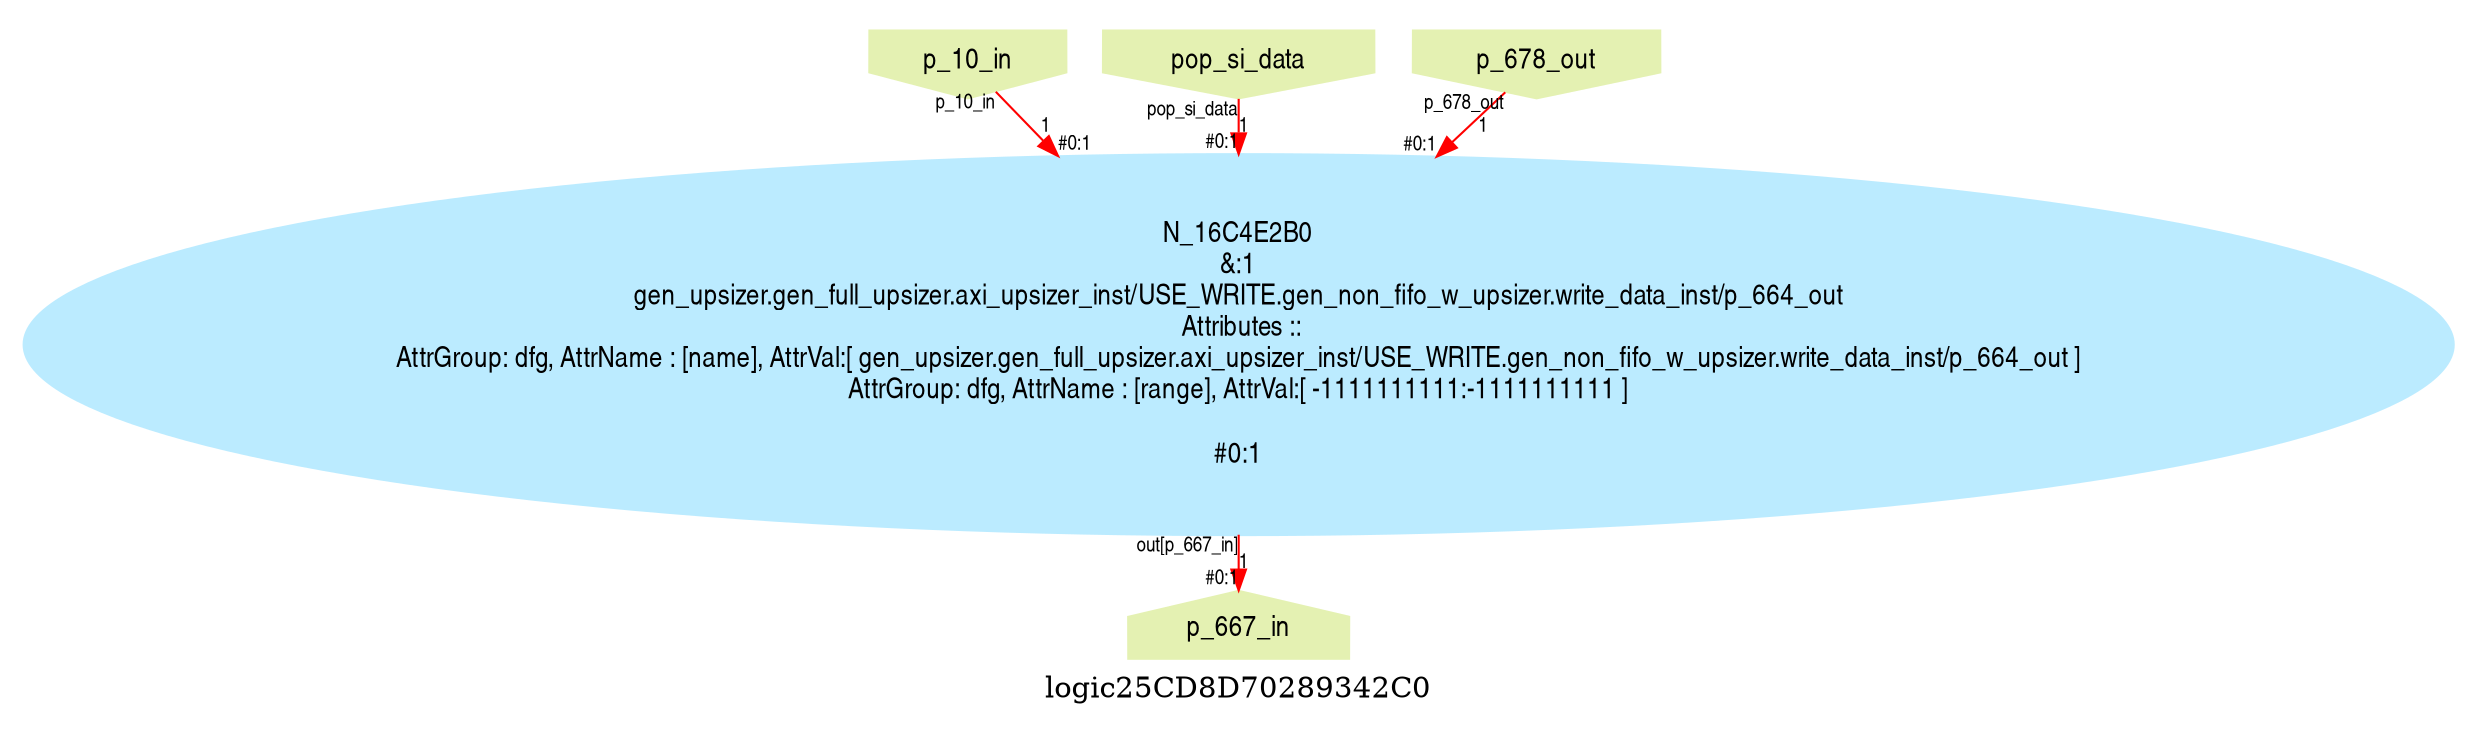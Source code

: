 digraph logic25CD8D70289342C0 {
graph [label="logic25CD8D70289342C0", margin="0.1,0.1", size="100,100", ranksep=0.1, splines=true];
node [style=filled, color="#ffee80", fontname=helveticanarrow];
edge [color="#ff0000", fontsize=10, fontname=helveticanarrow];
{ rank = source;logic25CD8D70289342C0_p_10_in [label="p_10_in", shape=invhouse, color="#e4f1b2"];
logic25CD8D70289342C0_pop_si_data [label="pop_si_data", shape=invhouse, color="#e4f1b2"];
logic25CD8D70289342C0_p_678_out [label="p_678_out", shape=invhouse, color="#e4f1b2"];
}
{ rank = sink;logic25CD8D70289342C0_p_667_in [label="p_667_in", shape=house, color="#e4f1b2"];
}
N_16C4E2B0 [label="N_16C4E2B0\n&:1\ngen_upsizer.gen_full_upsizer.axi_upsizer_inst/USE_WRITE.gen_non_fifo_w_upsizer.write_data_inst/p_664_out\n Attributes ::\nAttrGroup: dfg, AttrName : [name], AttrVal:[ gen_upsizer.gen_full_upsizer.axi_upsizer_inst/USE_WRITE.gen_non_fifo_w_upsizer.write_data_inst/p_664_out ]\nAttrGroup: dfg, AttrName : [range], AttrVal:[ -1111111111:-1111111111 ]\n\n#0:1\n", color="#bbebff"];
logic25CD8D70289342C0_p_10_in -> N_16C4E2B0 [label="1", taillabel=<p_10_in>, headlabel=<P_1D726660>, headlabel=<#0:1>];
logic25CD8D70289342C0_pop_si_data -> N_16C4E2B0 [label="1", taillabel=<pop_si_data>, headlabel=<B>, headlabel=<#0:1>];
logic25CD8D70289342C0_p_678_out -> N_16C4E2B0 [label="1", taillabel=<p_678_out>, headlabel=<A>, headlabel=<#0:1>];
N_16C4E2B0 -> logic25CD8D70289342C0_p_667_in [label="1", taillabel=<out[p_667_in]>, headlabel=<p_667_in>, headlabel=<#0:1>];
}
